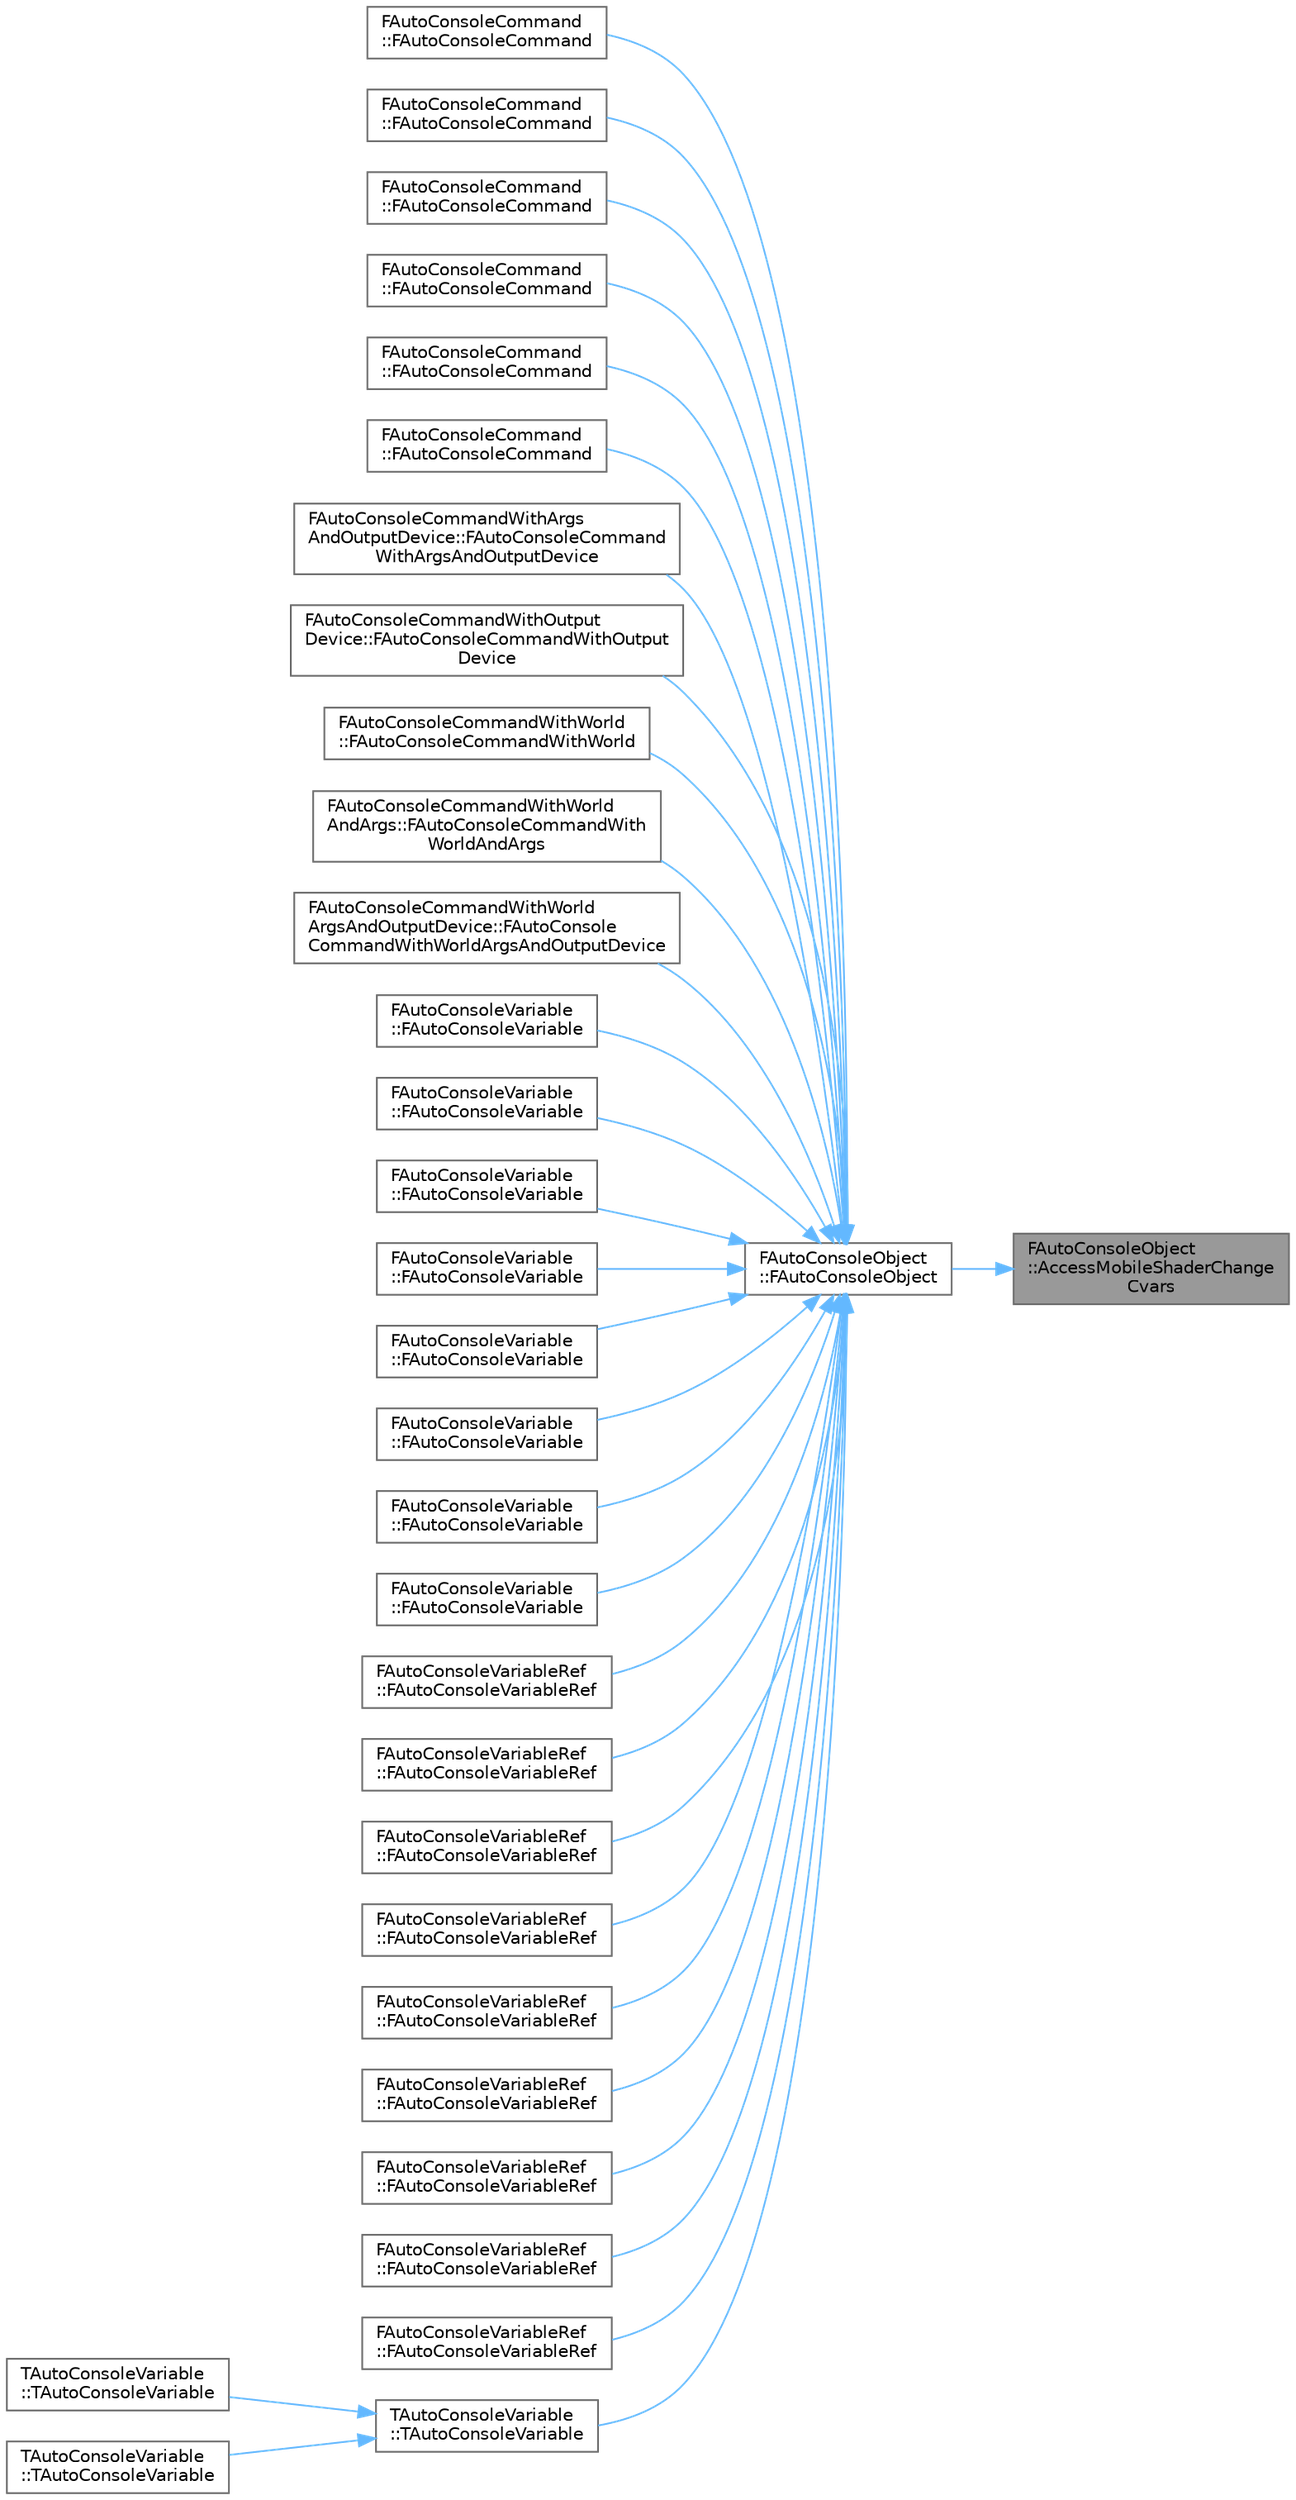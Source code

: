 digraph "FAutoConsoleObject::AccessMobileShaderChangeCvars"
{
 // INTERACTIVE_SVG=YES
 // LATEX_PDF_SIZE
  bgcolor="transparent";
  edge [fontname=Helvetica,fontsize=10,labelfontname=Helvetica,labelfontsize=10];
  node [fontname=Helvetica,fontsize=10,shape=box,height=0.2,width=0.4];
  rankdir="RL";
  Node1 [id="Node000001",label="FAutoConsoleObject\l::AccessMobileShaderChange\lCvars",height=0.2,width=0.4,color="gray40", fillcolor="grey60", style="filled", fontcolor="black",tooltip=" "];
  Node1 -> Node2 [id="edge1_Node000001_Node000002",dir="back",color="steelblue1",style="solid",tooltip=" "];
  Node2 [id="Node000002",label="FAutoConsoleObject\l::FAutoConsoleObject",height=0.2,width=0.4,color="grey40", fillcolor="white", style="filled",URL="$dd/d5e/classFAutoConsoleObject.html#a0d41bf543aa5e47de7568dd170e95c2c",tooltip="Constructor, saves the argument for future removal from the console variable system."];
  Node2 -> Node3 [id="edge2_Node000002_Node000003",dir="back",color="steelblue1",style="solid",tooltip=" "];
  Node3 [id="Node000003",label="FAutoConsoleCommand\l::FAutoConsoleCommand",height=0.2,width=0.4,color="grey40", fillcolor="white", style="filled",URL="$d4/da9/classFAutoConsoleCommand.html#adbc9739fcfd292e7be044d5db9ba4244",tooltip="Register a console command that takes no arguments."];
  Node2 -> Node4 [id="edge3_Node000002_Node000004",dir="back",color="steelblue1",style="solid",tooltip=" "];
  Node4 [id="Node000004",label="FAutoConsoleCommand\l::FAutoConsoleCommand",height=0.2,width=0.4,color="grey40", fillcolor="white", style="filled",URL="$d4/da9/classFAutoConsoleCommand.html#ad8b8654710b5c9869ba3926dce42db4e",tooltip="Register a console command that takes an output device."];
  Node2 -> Node5 [id="edge4_Node000002_Node000005",dir="back",color="steelblue1",style="solid",tooltip=" "];
  Node5 [id="Node000005",label="FAutoConsoleCommand\l::FAutoConsoleCommand",height=0.2,width=0.4,color="grey40", fillcolor="white", style="filled",URL="$d4/da9/classFAutoConsoleCommand.html#a1cf52322a9b98a3725f9ec51fe96addb",tooltip="Register a console command that takes arguments."];
  Node2 -> Node6 [id="edge5_Node000002_Node000006",dir="back",color="steelblue1",style="solid",tooltip=" "];
  Node6 [id="Node000006",label="FAutoConsoleCommand\l::FAutoConsoleCommand",height=0.2,width=0.4,color="grey40", fillcolor="white", style="filled",URL="$d4/da9/classFAutoConsoleCommand.html#a88ed6911fcfa3f4353a55b88bd874cfb",tooltip="Register a console command that takes an output device."];
  Node2 -> Node7 [id="edge6_Node000002_Node000007",dir="back",color="steelblue1",style="solid",tooltip=" "];
  Node7 [id="Node000007",label="FAutoConsoleCommand\l::FAutoConsoleCommand",height=0.2,width=0.4,color="grey40", fillcolor="white", style="filled",URL="$d4/da9/classFAutoConsoleCommand.html#abe3e9c25f1af90a39bdd779bc8aa8597",tooltip="Register a console command that takes arguments, a world argument and an output device."];
  Node2 -> Node8 [id="edge7_Node000002_Node000008",dir="back",color="steelblue1",style="solid",tooltip=" "];
  Node8 [id="Node000008",label="FAutoConsoleCommand\l::FAutoConsoleCommand",height=0.2,width=0.4,color="grey40", fillcolor="white", style="filled",URL="$d4/da9/classFAutoConsoleCommand.html#a091cd82c18cbc4dbe2fcfb0928e4add0",tooltip="Register a console command that takes a world argument."];
  Node2 -> Node9 [id="edge8_Node000002_Node000009",dir="back",color="steelblue1",style="solid",tooltip=" "];
  Node9 [id="Node000009",label="FAutoConsoleCommandWithArgs\lAndOutputDevice::FAutoConsoleCommand\lWithArgsAndOutputDevice",height=0.2,width=0.4,color="grey40", fillcolor="white", style="filled",URL="$d5/df0/classFAutoConsoleCommandWithArgsAndOutputDevice.html#acd289bffde130f4440944b4990546dbd",tooltip=" "];
  Node2 -> Node10 [id="edge9_Node000002_Node000010",dir="back",color="steelblue1",style="solid",tooltip=" "];
  Node10 [id="Node000010",label="FAutoConsoleCommandWithOutput\lDevice::FAutoConsoleCommandWithOutput\lDevice",height=0.2,width=0.4,color="grey40", fillcolor="white", style="filled",URL="$de/d98/classFAutoConsoleCommandWithOutputDevice.html#a72aa069625365a5351a348073a7077aa",tooltip="Register a console command that takes an output device."];
  Node2 -> Node11 [id="edge10_Node000002_Node000011",dir="back",color="steelblue1",style="solid",tooltip=" "];
  Node11 [id="Node000011",label="FAutoConsoleCommandWithWorld\l::FAutoConsoleCommandWithWorld",height=0.2,width=0.4,color="grey40", fillcolor="white", style="filled",URL="$db/dd0/classFAutoConsoleCommandWithWorld.html#a1a030730736aee54813f7b84f31a07e1",tooltip="Register a console command that takes a world argument."];
  Node2 -> Node12 [id="edge11_Node000002_Node000012",dir="back",color="steelblue1",style="solid",tooltip=" "];
  Node12 [id="Node000012",label="FAutoConsoleCommandWithWorld\lAndArgs::FAutoConsoleCommandWith\lWorldAndArgs",height=0.2,width=0.4,color="grey40", fillcolor="white", style="filled",URL="$de/da3/classFAutoConsoleCommandWithWorldAndArgs.html#abf98dcb9956a7ba07711a6b35ffc9962",tooltip="Register a console command that takes arguments and a world argument."];
  Node2 -> Node13 [id="edge12_Node000002_Node000013",dir="back",color="steelblue1",style="solid",tooltip=" "];
  Node13 [id="Node000013",label="FAutoConsoleCommandWithWorld\lArgsAndOutputDevice::FAutoConsole\lCommandWithWorldArgsAndOutputDevice",height=0.2,width=0.4,color="grey40", fillcolor="white", style="filled",URL="$dd/dab/classFAutoConsoleCommandWithWorldArgsAndOutputDevice.html#aba423fdd0eeeeb6fc13aeb45f9bab1b2",tooltip="Register a console command that takes an output device."];
  Node2 -> Node14 [id="edge13_Node000002_Node000014",dir="back",color="steelblue1",style="solid",tooltip=" "];
  Node14 [id="Node000014",label="FAutoConsoleVariable\l::FAutoConsoleVariable",height=0.2,width=0.4,color="grey40", fillcolor="white", style="filled",URL="$d5/de2/classFAutoConsoleVariable.html#ad97da08e1780db1a7b029af1ba8ce87c",tooltip="Create a bool console variable."];
  Node2 -> Node15 [id="edge14_Node000002_Node000015",dir="back",color="steelblue1",style="solid",tooltip=" "];
  Node15 [id="Node000015",label="FAutoConsoleVariable\l::FAutoConsoleVariable",height=0.2,width=0.4,color="grey40", fillcolor="white", style="filled",URL="$d5/de2/classFAutoConsoleVariable.html#a7733f3fe08b58ca6883941dc1b85e686",tooltip="Create a bool console variable."];
  Node2 -> Node16 [id="edge15_Node000002_Node000016",dir="back",color="steelblue1",style="solid",tooltip=" "];
  Node16 [id="Node000016",label="FAutoConsoleVariable\l::FAutoConsoleVariable",height=0.2,width=0.4,color="grey40", fillcolor="white", style="filled",URL="$d5/de2/classFAutoConsoleVariable.html#a9e6be2e06da56e05f9498f359774d4d5",tooltip="Create a string console variable."];
  Node2 -> Node17 [id="edge16_Node000002_Node000017",dir="back",color="steelblue1",style="solid",tooltip=" "];
  Node17 [id="Node000017",label="FAutoConsoleVariable\l::FAutoConsoleVariable",height=0.2,width=0.4,color="grey40", fillcolor="white", style="filled",URL="$d5/de2/classFAutoConsoleVariable.html#afb6383f8d147c0bf91d05c8f039627b5",tooltip="Create a string console variable."];
  Node2 -> Node18 [id="edge17_Node000002_Node000018",dir="back",color="steelblue1",style="solid",tooltip=" "];
  Node18 [id="Node000018",label="FAutoConsoleVariable\l::FAutoConsoleVariable",height=0.2,width=0.4,color="grey40", fillcolor="white", style="filled",URL="$d5/de2/classFAutoConsoleVariable.html#aa0b225d970384be4f3a8f880edb97aa7",tooltip="Create a float console variable."];
  Node2 -> Node19 [id="edge18_Node000002_Node000019",dir="back",color="steelblue1",style="solid",tooltip=" "];
  Node19 [id="Node000019",label="FAutoConsoleVariable\l::FAutoConsoleVariable",height=0.2,width=0.4,color="grey40", fillcolor="white", style="filled",URL="$d5/de2/classFAutoConsoleVariable.html#adbb5e1ad6dbcf8396d6cd7dd7be336c9",tooltip="Create a float console variable."];
  Node2 -> Node20 [id="edge19_Node000002_Node000020",dir="back",color="steelblue1",style="solid",tooltip=" "];
  Node20 [id="Node000020",label="FAutoConsoleVariable\l::FAutoConsoleVariable",height=0.2,width=0.4,color="grey40", fillcolor="white", style="filled",URL="$d5/de2/classFAutoConsoleVariable.html#ae916f077e2413f52661a2c7f2f385d0a",tooltip="Create a int console variable."];
  Node2 -> Node21 [id="edge20_Node000002_Node000021",dir="back",color="steelblue1",style="solid",tooltip=" "];
  Node21 [id="Node000021",label="FAutoConsoleVariable\l::FAutoConsoleVariable",height=0.2,width=0.4,color="grey40", fillcolor="white", style="filled",URL="$d5/de2/classFAutoConsoleVariable.html#af45df1f00c4d46fad663d4c688b0d1e2",tooltip="Create a int console variable."];
  Node2 -> Node22 [id="edge21_Node000002_Node000022",dir="back",color="steelblue1",style="solid",tooltip=" "];
  Node22 [id="Node000022",label="FAutoConsoleVariableRef\l::FAutoConsoleVariableRef",height=0.2,width=0.4,color="grey40", fillcolor="white", style="filled",URL="$d8/d21/classFAutoConsoleVariableRef.html#a4d7fea37301d3010f28292ce3ab5fa97",tooltip="Create a reference to a bool console variable."];
  Node2 -> Node23 [id="edge22_Node000002_Node000023",dir="back",color="steelblue1",style="solid",tooltip=" "];
  Node23 [id="Node000023",label="FAutoConsoleVariableRef\l::FAutoConsoleVariableRef",height=0.2,width=0.4,color="grey40", fillcolor="white", style="filled",URL="$d8/d21/classFAutoConsoleVariableRef.html#aeb28244dd26348cbb2723a4352e79d3a",tooltip="Create a reference to a bool console variable."];
  Node2 -> Node24 [id="edge23_Node000002_Node000024",dir="back",color="steelblue1",style="solid",tooltip=" "];
  Node24 [id="Node000024",label="FAutoConsoleVariableRef\l::FAutoConsoleVariableRef",height=0.2,width=0.4,color="grey40", fillcolor="white", style="filled",URL="$d8/d21/classFAutoConsoleVariableRef.html#a6c94d3ba14a9be95ad1313b13c1a3e7e",tooltip="Create a reference to a float console variable."];
  Node2 -> Node25 [id="edge24_Node000002_Node000025",dir="back",color="steelblue1",style="solid",tooltip=" "];
  Node25 [id="Node000025",label="FAutoConsoleVariableRef\l::FAutoConsoleVariableRef",height=0.2,width=0.4,color="grey40", fillcolor="white", style="filled",URL="$d8/d21/classFAutoConsoleVariableRef.html#ab382cfeee06a1b1dc4d435f3f82d50b8",tooltip="Create a reference to a float console variable."];
  Node2 -> Node26 [id="edge25_Node000002_Node000026",dir="back",color="steelblue1",style="solid",tooltip=" "];
  Node26 [id="Node000026",label="FAutoConsoleVariableRef\l::FAutoConsoleVariableRef",height=0.2,width=0.4,color="grey40", fillcolor="white", style="filled",URL="$d8/d21/classFAutoConsoleVariableRef.html#aadd207f77bee007608fdccd14fbdd3cc",tooltip="Create a reference to a FName console variable."];
  Node2 -> Node27 [id="edge26_Node000002_Node000027",dir="back",color="steelblue1",style="solid",tooltip=" "];
  Node27 [id="Node000027",label="FAutoConsoleVariableRef\l::FAutoConsoleVariableRef",height=0.2,width=0.4,color="grey40", fillcolor="white", style="filled",URL="$d8/d21/classFAutoConsoleVariableRef.html#adb6dda83dcec5a1340203ba4f3669a47",tooltip="Create a reference to a FString console variable."];
  Node2 -> Node28 [id="edge27_Node000002_Node000028",dir="back",color="steelblue1",style="solid",tooltip=" "];
  Node28 [id="Node000028",label="FAutoConsoleVariableRef\l::FAutoConsoleVariableRef",height=0.2,width=0.4,color="grey40", fillcolor="white", style="filled",URL="$d8/d21/classFAutoConsoleVariableRef.html#a87871a31c5bae6801f990df180de6b97",tooltip="Create a reference to a FString console variable."];
  Node2 -> Node29 [id="edge28_Node000002_Node000029",dir="back",color="steelblue1",style="solid",tooltip=" "];
  Node29 [id="Node000029",label="FAutoConsoleVariableRef\l::FAutoConsoleVariableRef",height=0.2,width=0.4,color="grey40", fillcolor="white", style="filled",URL="$d8/d21/classFAutoConsoleVariableRef.html#a7a2c1271b68eb0b51e0183bf2977cadf",tooltip="Create a reference to a int console variable."];
  Node2 -> Node30 [id="edge29_Node000002_Node000030",dir="back",color="steelblue1",style="solid",tooltip=" "];
  Node30 [id="Node000030",label="FAutoConsoleVariableRef\l::FAutoConsoleVariableRef",height=0.2,width=0.4,color="grey40", fillcolor="white", style="filled",URL="$d8/d21/classFAutoConsoleVariableRef.html#a68b60b0d3fe5ce6b4d613f81008f68fa",tooltip="Create a reference to a int console variable."];
  Node2 -> Node31 [id="edge30_Node000002_Node000031",dir="back",color="steelblue1",style="solid",tooltip=" "];
  Node31 [id="Node000031",label="TAutoConsoleVariable\l::TAutoConsoleVariable",height=0.2,width=0.4,color="grey40", fillcolor="white", style="filled",URL="$d7/d07/classTAutoConsoleVariable.html#ad1cf0fdac3a0722b0bb597c26d19bfe0",tooltip=" "];
  Node31 -> Node32 [id="edge31_Node000031_Node000032",dir="back",color="steelblue1",style="solid",tooltip=" "];
  Node32 [id="Node000032",label="TAutoConsoleVariable\l::TAutoConsoleVariable",height=0.2,width=0.4,color="grey40", fillcolor="white", style="filled",URL="$d7/d07/classTAutoConsoleVariable.html#a402063b279f9f3c5fdc2c482c08e93f4",tooltip="Create a float, int or string console variable."];
  Node31 -> Node33 [id="edge32_Node000031_Node000033",dir="back",color="steelblue1",style="solid",tooltip=" "];
  Node33 [id="Node000033",label="TAutoConsoleVariable\l::TAutoConsoleVariable",height=0.2,width=0.4,color="grey40", fillcolor="white", style="filled",URL="$d7/d07/classTAutoConsoleVariable.html#a96830eb37e19e61553295be98b6c5619",tooltip="Create a float, int or string console variable."];
}
